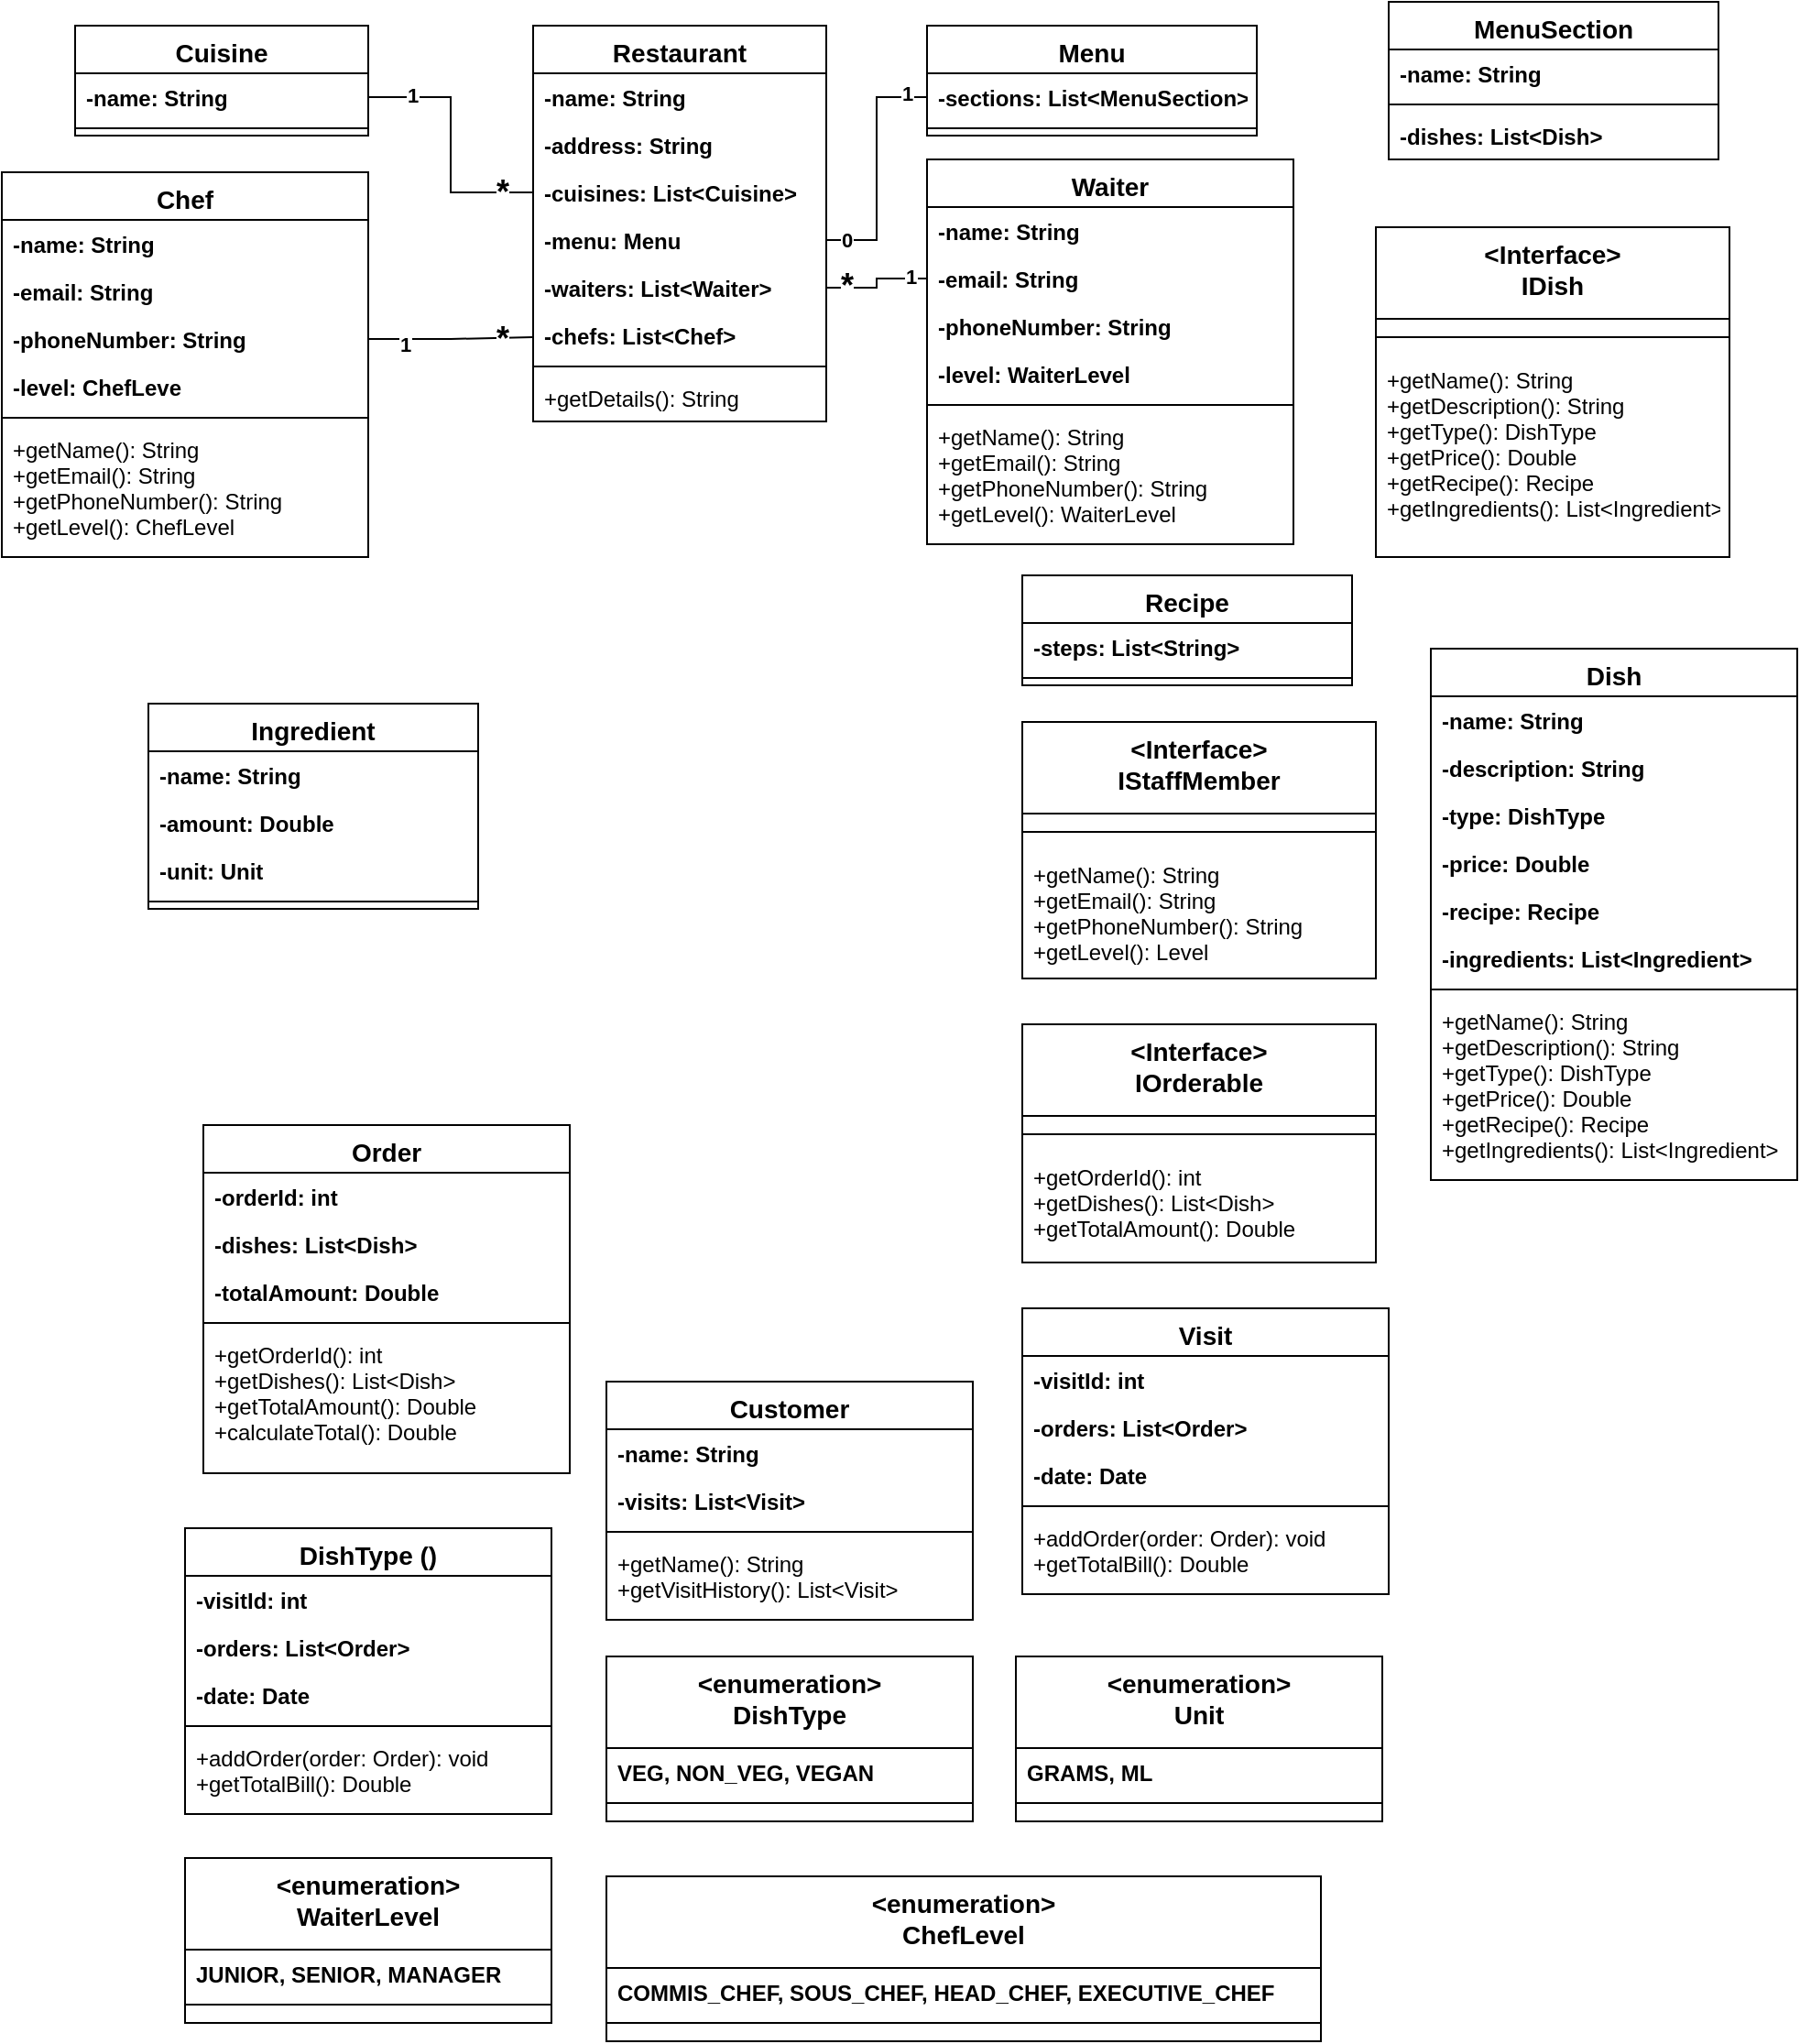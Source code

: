 <mxfile version="24.7.6">
  <diagram id="C5RBs43oDa-KdzZeNtuy" name="Page-1">
    <mxGraphModel dx="1877" dy="557" grid="1" gridSize="10" guides="1" tooltips="1" connect="1" arrows="1" fold="1" page="1" pageScale="1" pageWidth="827" pageHeight="1169" math="0" shadow="0">
      <root>
        <mxCell id="WIyWlLk6GJQsqaUBKTNV-0" />
        <mxCell id="WIyWlLk6GJQsqaUBKTNV-1" parent="WIyWlLk6GJQsqaUBKTNV-0" />
        <mxCell id="zkfFHV4jXpPFQw0GAbJ--0" value="Restaurant" style="swimlane;fontStyle=1;align=center;verticalAlign=top;childLayout=stackLayout;horizontal=1;startSize=26;horizontalStack=0;resizeParent=1;resizeLast=0;collapsible=1;marginBottom=0;rounded=0;shadow=0;strokeWidth=1;fontSize=14;" parent="WIyWlLk6GJQsqaUBKTNV-1" vertex="1">
          <mxGeometry x="240" y="40" width="160" height="216" as="geometry">
            <mxRectangle x="230" y="140" width="160" height="26" as="alternateBounds" />
          </mxGeometry>
        </mxCell>
        <mxCell id="zkfFHV4jXpPFQw0GAbJ--1" value="-name: String" style="text;align=left;verticalAlign=top;spacingLeft=4;spacingRight=4;overflow=hidden;rotatable=0;points=[[0,0.5],[1,0.5]];portConstraint=eastwest;fontStyle=1" parent="zkfFHV4jXpPFQw0GAbJ--0" vertex="1">
          <mxGeometry y="26" width="160" height="26" as="geometry" />
        </mxCell>
        <mxCell id="zkfFHV4jXpPFQw0GAbJ--2" value="-address: String " style="text;align=left;verticalAlign=top;spacingLeft=4;spacingRight=4;overflow=hidden;rotatable=0;points=[[0,0.5],[1,0.5]];portConstraint=eastwest;rounded=0;shadow=0;html=0;fontStyle=1" parent="zkfFHV4jXpPFQw0GAbJ--0" vertex="1">
          <mxGeometry y="52" width="160" height="26" as="geometry" />
        </mxCell>
        <mxCell id="zkfFHV4jXpPFQw0GAbJ--3" value="-cuisines: List&lt;Cuisine&gt;" style="text;align=left;verticalAlign=top;spacingLeft=4;spacingRight=4;overflow=hidden;rotatable=0;points=[[0,0.5],[1,0.5]];portConstraint=eastwest;rounded=0;shadow=0;html=0;fontStyle=1" parent="zkfFHV4jXpPFQw0GAbJ--0" vertex="1">
          <mxGeometry y="78" width="160" height="26" as="geometry" />
        </mxCell>
        <mxCell id="zkfFHV4jXpPFQw0GAbJ--5" value="-menu: Menu" style="text;align=left;verticalAlign=top;spacingLeft=4;spacingRight=4;overflow=hidden;rotatable=0;points=[[0,0.5],[1,0.5]];portConstraint=eastwest;fontStyle=1" parent="zkfFHV4jXpPFQw0GAbJ--0" vertex="1">
          <mxGeometry y="104" width="160" height="26" as="geometry" />
        </mxCell>
        <mxCell id="VaiTRZWKTCsyNy_biYh1-0" value="-waiters: List&lt;Waiter&gt; " style="text;align=left;verticalAlign=top;spacingLeft=4;spacingRight=4;overflow=hidden;rotatable=0;points=[[0,0.5],[1,0.5]];portConstraint=eastwest;rounded=0;shadow=0;html=0;fontStyle=1" vertex="1" parent="zkfFHV4jXpPFQw0GAbJ--0">
          <mxGeometry y="130" width="160" height="26" as="geometry" />
        </mxCell>
        <mxCell id="VaiTRZWKTCsyNy_biYh1-1" value="-chefs: List&lt;Chef&gt;" style="text;align=left;verticalAlign=top;spacingLeft=4;spacingRight=4;overflow=hidden;rotatable=0;points=[[0,0.5],[1,0.5]];portConstraint=eastwest;fontStyle=1" vertex="1" parent="zkfFHV4jXpPFQw0GAbJ--0">
          <mxGeometry y="156" width="160" height="26" as="geometry" />
        </mxCell>
        <mxCell id="zkfFHV4jXpPFQw0GAbJ--4" value="" style="line;html=1;strokeWidth=1;align=left;verticalAlign=middle;spacingTop=-1;spacingLeft=3;spacingRight=3;rotatable=0;labelPosition=right;points=[];portConstraint=eastwest;" parent="zkfFHV4jXpPFQw0GAbJ--0" vertex="1">
          <mxGeometry y="182" width="160" height="8" as="geometry" />
        </mxCell>
        <mxCell id="VaiTRZWKTCsyNy_biYh1-2" value="+getDetails(): String" style="text;align=left;verticalAlign=top;spacingLeft=4;spacingRight=4;overflow=hidden;rotatable=0;points=[[0,0.5],[1,0.5]];portConstraint=eastwest;rounded=0;shadow=0;html=0;" vertex="1" parent="zkfFHV4jXpPFQw0GAbJ--0">
          <mxGeometry y="190" width="160" height="26" as="geometry" />
        </mxCell>
        <mxCell id="VaiTRZWKTCsyNy_biYh1-3" value="Cuisine" style="swimlane;fontStyle=1;align=center;verticalAlign=top;childLayout=stackLayout;horizontal=1;startSize=26;horizontalStack=0;resizeParent=1;resizeLast=0;collapsible=1;marginBottom=0;rounded=0;shadow=0;strokeWidth=1;fontSize=14;" vertex="1" parent="WIyWlLk6GJQsqaUBKTNV-1">
          <mxGeometry x="-10" y="40" width="160" height="60" as="geometry">
            <mxRectangle x="230" y="140" width="160" height="26" as="alternateBounds" />
          </mxGeometry>
        </mxCell>
        <mxCell id="VaiTRZWKTCsyNy_biYh1-4" value="-name: String" style="text;align=left;verticalAlign=top;spacingLeft=4;spacingRight=4;overflow=hidden;rotatable=0;points=[[0,0.5],[1,0.5]];portConstraint=eastwest;fontStyle=1" vertex="1" parent="VaiTRZWKTCsyNy_biYh1-3">
          <mxGeometry y="26" width="160" height="26" as="geometry" />
        </mxCell>
        <mxCell id="VaiTRZWKTCsyNy_biYh1-10" value="" style="line;html=1;strokeWidth=1;align=left;verticalAlign=middle;spacingTop=-1;spacingLeft=3;spacingRight=3;rotatable=0;labelPosition=right;points=[];portConstraint=eastwest;" vertex="1" parent="VaiTRZWKTCsyNy_biYh1-3">
          <mxGeometry y="52" width="160" height="8" as="geometry" />
        </mxCell>
        <mxCell id="VaiTRZWKTCsyNy_biYh1-12" value="Menu" style="swimlane;fontStyle=1;align=center;verticalAlign=top;childLayout=stackLayout;horizontal=1;startSize=26;horizontalStack=0;resizeParent=1;resizeLast=0;collapsible=1;marginBottom=0;rounded=0;shadow=0;strokeWidth=1;fontSize=14;" vertex="1" parent="WIyWlLk6GJQsqaUBKTNV-1">
          <mxGeometry x="455" y="40" width="180" height="60" as="geometry">
            <mxRectangle x="230" y="140" width="160" height="26" as="alternateBounds" />
          </mxGeometry>
        </mxCell>
        <mxCell id="VaiTRZWKTCsyNy_biYh1-13" value="-sections: List&lt;MenuSection&gt;" style="text;align=left;verticalAlign=top;spacingLeft=4;spacingRight=4;overflow=hidden;rotatable=0;points=[[0,0.5],[1,0.5]];portConstraint=eastwest;fontStyle=1" vertex="1" parent="VaiTRZWKTCsyNy_biYh1-12">
          <mxGeometry y="26" width="180" height="26" as="geometry" />
        </mxCell>
        <mxCell id="VaiTRZWKTCsyNy_biYh1-14" value="" style="line;html=1;strokeWidth=1;align=left;verticalAlign=middle;spacingTop=-1;spacingLeft=3;spacingRight=3;rotatable=0;labelPosition=right;points=[];portConstraint=eastwest;" vertex="1" parent="VaiTRZWKTCsyNy_biYh1-12">
          <mxGeometry y="52" width="180" height="8" as="geometry" />
        </mxCell>
        <mxCell id="VaiTRZWKTCsyNy_biYh1-16" value="Ingredient" style="swimlane;fontStyle=1;align=center;verticalAlign=top;childLayout=stackLayout;horizontal=1;startSize=26;horizontalStack=0;resizeParent=1;resizeLast=0;collapsible=1;marginBottom=0;rounded=0;shadow=0;strokeWidth=1;fontSize=14;" vertex="1" parent="WIyWlLk6GJQsqaUBKTNV-1">
          <mxGeometry x="30" y="410" width="180" height="112" as="geometry">
            <mxRectangle x="230" y="140" width="160" height="26" as="alternateBounds" />
          </mxGeometry>
        </mxCell>
        <mxCell id="VaiTRZWKTCsyNy_biYh1-17" value="-name: String " style="text;align=left;verticalAlign=top;spacingLeft=4;spacingRight=4;overflow=hidden;rotatable=0;points=[[0,0.5],[1,0.5]];portConstraint=eastwest;fontStyle=1" vertex="1" parent="VaiTRZWKTCsyNy_biYh1-16">
          <mxGeometry y="26" width="180" height="26" as="geometry" />
        </mxCell>
        <mxCell id="VaiTRZWKTCsyNy_biYh1-38" value="-amount: Double " style="text;align=left;verticalAlign=top;spacingLeft=4;spacingRight=4;overflow=hidden;rotatable=0;points=[[0,0.5],[1,0.5]];portConstraint=eastwest;fontStyle=1" vertex="1" parent="VaiTRZWKTCsyNy_biYh1-16">
          <mxGeometry y="52" width="180" height="26" as="geometry" />
        </mxCell>
        <mxCell id="VaiTRZWKTCsyNy_biYh1-39" value="-unit: Unit" style="text;align=left;verticalAlign=top;spacingLeft=4;spacingRight=4;overflow=hidden;rotatable=0;points=[[0,0.5],[1,0.5]];portConstraint=eastwest;fontStyle=1" vertex="1" parent="VaiTRZWKTCsyNy_biYh1-16">
          <mxGeometry y="78" width="180" height="26" as="geometry" />
        </mxCell>
        <mxCell id="VaiTRZWKTCsyNy_biYh1-18" value="" style="line;html=1;strokeWidth=1;align=left;verticalAlign=middle;spacingTop=-1;spacingLeft=3;spacingRight=3;rotatable=0;labelPosition=right;points=[];portConstraint=eastwest;" vertex="1" parent="VaiTRZWKTCsyNy_biYh1-16">
          <mxGeometry y="104" width="180" height="8" as="geometry" />
        </mxCell>
        <mxCell id="VaiTRZWKTCsyNy_biYh1-21" value="&lt;Interface&gt;&#xa;IDish" style="swimlane;fontStyle=1;align=center;verticalAlign=top;childLayout=stackLayout;horizontal=1;startSize=50;horizontalStack=0;resizeParent=1;resizeLast=0;collapsible=1;marginBottom=0;rounded=0;shadow=0;strokeWidth=1;fontSize=14;" vertex="1" parent="WIyWlLk6GJQsqaUBKTNV-1">
          <mxGeometry x="700" y="150" width="193" height="180" as="geometry">
            <mxRectangle x="230" y="140" width="160" height="26" as="alternateBounds" />
          </mxGeometry>
        </mxCell>
        <mxCell id="VaiTRZWKTCsyNy_biYh1-23" value="" style="line;html=1;strokeWidth=1;align=left;verticalAlign=middle;spacingTop=-1;spacingLeft=3;spacingRight=3;rotatable=0;labelPosition=right;points=[];portConstraint=eastwest;" vertex="1" parent="VaiTRZWKTCsyNy_biYh1-21">
          <mxGeometry y="50" width="193" height="20" as="geometry" />
        </mxCell>
        <mxCell id="VaiTRZWKTCsyNy_biYh1-24" value="+getName(): String   &#xa;+getDescription(): String &#xa;+getType(): DishType &#xa;+getPrice(): Double  &#xa;+getRecipe(): Recipe &#xa;+getIngredients(): List&lt;Ingredient&gt;" style="text;align=left;verticalAlign=top;spacingLeft=4;spacingRight=4;overflow=hidden;rotatable=0;points=[[0,0.5],[1,0.5]];portConstraint=eastwest;fontStyle=0" vertex="1" parent="VaiTRZWKTCsyNy_biYh1-21">
          <mxGeometry y="70" width="193" height="100" as="geometry" />
        </mxCell>
        <mxCell id="VaiTRZWKTCsyNy_biYh1-25" value="Dish" style="swimlane;fontStyle=1;align=center;verticalAlign=top;childLayout=stackLayout;horizontal=1;startSize=26;horizontalStack=0;resizeParent=1;resizeLast=0;collapsible=1;marginBottom=0;rounded=0;shadow=0;strokeWidth=1;fontSize=14;" vertex="1" parent="WIyWlLk6GJQsqaUBKTNV-1">
          <mxGeometry x="730" y="380" width="200" height="290" as="geometry">
            <mxRectangle x="230" y="140" width="160" height="26" as="alternateBounds" />
          </mxGeometry>
        </mxCell>
        <mxCell id="VaiTRZWKTCsyNy_biYh1-26" value="-name: String" style="text;align=left;verticalAlign=top;spacingLeft=4;spacingRight=4;overflow=hidden;rotatable=0;points=[[0,0.5],[1,0.5]];portConstraint=eastwest;fontStyle=1" vertex="1" parent="VaiTRZWKTCsyNy_biYh1-25">
          <mxGeometry y="26" width="200" height="26" as="geometry" />
        </mxCell>
        <mxCell id="VaiTRZWKTCsyNy_biYh1-27" value="-description: String" style="text;align=left;verticalAlign=top;spacingLeft=4;spacingRight=4;overflow=hidden;rotatable=0;points=[[0,0.5],[1,0.5]];portConstraint=eastwest;rounded=0;shadow=0;html=0;fontStyle=1" vertex="1" parent="VaiTRZWKTCsyNy_biYh1-25">
          <mxGeometry y="52" width="200" height="26" as="geometry" />
        </mxCell>
        <mxCell id="VaiTRZWKTCsyNy_biYh1-28" value="-type: DishType " style="text;align=left;verticalAlign=top;spacingLeft=4;spacingRight=4;overflow=hidden;rotatable=0;points=[[0,0.5],[1,0.5]];portConstraint=eastwest;rounded=0;shadow=0;html=0;fontStyle=1" vertex="1" parent="VaiTRZWKTCsyNy_biYh1-25">
          <mxGeometry y="78" width="200" height="26" as="geometry" />
        </mxCell>
        <mxCell id="VaiTRZWKTCsyNy_biYh1-29" value="-price: Double " style="text;align=left;verticalAlign=top;spacingLeft=4;spacingRight=4;overflow=hidden;rotatable=0;points=[[0,0.5],[1,0.5]];portConstraint=eastwest;fontStyle=1" vertex="1" parent="VaiTRZWKTCsyNy_biYh1-25">
          <mxGeometry y="104" width="200" height="26" as="geometry" />
        </mxCell>
        <mxCell id="VaiTRZWKTCsyNy_biYh1-30" value="-recipe: Recipe " style="text;align=left;verticalAlign=top;spacingLeft=4;spacingRight=4;overflow=hidden;rotatable=0;points=[[0,0.5],[1,0.5]];portConstraint=eastwest;rounded=0;shadow=0;html=0;fontStyle=1" vertex="1" parent="VaiTRZWKTCsyNy_biYh1-25">
          <mxGeometry y="130" width="200" height="26" as="geometry" />
        </mxCell>
        <mxCell id="VaiTRZWKTCsyNy_biYh1-31" value="-ingredients: List&lt;Ingredient&gt;" style="text;align=left;verticalAlign=top;spacingLeft=4;spacingRight=4;overflow=hidden;rotatable=0;points=[[0,0.5],[1,0.5]];portConstraint=eastwest;fontStyle=1" vertex="1" parent="VaiTRZWKTCsyNy_biYh1-25">
          <mxGeometry y="156" width="200" height="26" as="geometry" />
        </mxCell>
        <mxCell id="VaiTRZWKTCsyNy_biYh1-32" value="" style="line;html=1;strokeWidth=1;align=left;verticalAlign=middle;spacingTop=-1;spacingLeft=3;spacingRight=3;rotatable=0;labelPosition=right;points=[];portConstraint=eastwest;" vertex="1" parent="VaiTRZWKTCsyNy_biYh1-25">
          <mxGeometry y="182" width="200" height="8" as="geometry" />
        </mxCell>
        <mxCell id="VaiTRZWKTCsyNy_biYh1-33" value="+getName(): String   &#xa;+getDescription(): String &#xa;+getType(): DishType &#xa;+getPrice(): Double  &#xa;+getRecipe(): Recipe &#xa;+getIngredients(): List&lt;Ingredient&gt;" style="text;align=left;verticalAlign=top;spacingLeft=4;spacingRight=4;overflow=hidden;rotatable=0;points=[[0,0.5],[1,0.5]];portConstraint=eastwest;rounded=0;shadow=0;html=0;" vertex="1" parent="VaiTRZWKTCsyNy_biYh1-25">
          <mxGeometry y="190" width="200" height="100" as="geometry" />
        </mxCell>
        <mxCell id="VaiTRZWKTCsyNy_biYh1-34" value="MenuSection" style="swimlane;fontStyle=1;align=center;verticalAlign=top;childLayout=stackLayout;horizontal=1;startSize=26;horizontalStack=0;resizeParent=1;resizeLast=0;collapsible=1;marginBottom=0;rounded=0;shadow=0;strokeWidth=1;fontSize=14;" vertex="1" parent="WIyWlLk6GJQsqaUBKTNV-1">
          <mxGeometry x="707" y="27" width="180" height="86" as="geometry">
            <mxRectangle x="230" y="140" width="160" height="26" as="alternateBounds" />
          </mxGeometry>
        </mxCell>
        <mxCell id="VaiTRZWKTCsyNy_biYh1-35" value="-name: String " style="text;align=left;verticalAlign=top;spacingLeft=4;spacingRight=4;overflow=hidden;rotatable=0;points=[[0,0.5],[1,0.5]];portConstraint=eastwest;fontStyle=1" vertex="1" parent="VaiTRZWKTCsyNy_biYh1-34">
          <mxGeometry y="26" width="180" height="26" as="geometry" />
        </mxCell>
        <mxCell id="VaiTRZWKTCsyNy_biYh1-36" value="" style="line;html=1;strokeWidth=1;align=left;verticalAlign=middle;spacingTop=-1;spacingLeft=3;spacingRight=3;rotatable=0;labelPosition=right;points=[];portConstraint=eastwest;" vertex="1" parent="VaiTRZWKTCsyNy_biYh1-34">
          <mxGeometry y="52" width="180" height="8" as="geometry" />
        </mxCell>
        <mxCell id="VaiTRZWKTCsyNy_biYh1-37" value="-dishes: List&lt;Dish&gt;" style="text;align=left;verticalAlign=top;spacingLeft=4;spacingRight=4;overflow=hidden;rotatable=0;points=[[0,0.5],[1,0.5]];portConstraint=eastwest;fontStyle=1" vertex="1" parent="VaiTRZWKTCsyNy_biYh1-34">
          <mxGeometry y="60" width="180" height="26" as="geometry" />
        </mxCell>
        <mxCell id="VaiTRZWKTCsyNy_biYh1-40" value="Recipe" style="swimlane;fontStyle=1;align=center;verticalAlign=top;childLayout=stackLayout;horizontal=1;startSize=26;horizontalStack=0;resizeParent=1;resizeLast=0;collapsible=1;marginBottom=0;rounded=0;shadow=0;strokeWidth=1;fontSize=14;" vertex="1" parent="WIyWlLk6GJQsqaUBKTNV-1">
          <mxGeometry x="507" y="340" width="180" height="60" as="geometry">
            <mxRectangle x="230" y="140" width="160" height="26" as="alternateBounds" />
          </mxGeometry>
        </mxCell>
        <mxCell id="VaiTRZWKTCsyNy_biYh1-41" value="-steps: List&lt;String&gt;" style="text;align=left;verticalAlign=top;spacingLeft=4;spacingRight=4;overflow=hidden;rotatable=0;points=[[0,0.5],[1,0.5]];portConstraint=eastwest;fontStyle=1" vertex="1" parent="VaiTRZWKTCsyNy_biYh1-40">
          <mxGeometry y="26" width="180" height="26" as="geometry" />
        </mxCell>
        <mxCell id="VaiTRZWKTCsyNy_biYh1-42" value="" style="line;html=1;strokeWidth=1;align=left;verticalAlign=middle;spacingTop=-1;spacingLeft=3;spacingRight=3;rotatable=0;labelPosition=right;points=[];portConstraint=eastwest;" vertex="1" parent="VaiTRZWKTCsyNy_biYh1-40">
          <mxGeometry y="52" width="180" height="8" as="geometry" />
        </mxCell>
        <mxCell id="VaiTRZWKTCsyNy_biYh1-43" value="&lt;Interface&gt;&#xa;IStaffMember" style="swimlane;fontStyle=1;align=center;verticalAlign=top;childLayout=stackLayout;horizontal=1;startSize=50;horizontalStack=0;resizeParent=1;resizeLast=0;collapsible=1;marginBottom=0;rounded=0;shadow=0;strokeWidth=1;fontSize=14;" vertex="1" parent="WIyWlLk6GJQsqaUBKTNV-1">
          <mxGeometry x="507" y="420" width="193" height="140" as="geometry">
            <mxRectangle x="230" y="140" width="160" height="26" as="alternateBounds" />
          </mxGeometry>
        </mxCell>
        <mxCell id="VaiTRZWKTCsyNy_biYh1-44" value="" style="line;html=1;strokeWidth=1;align=left;verticalAlign=middle;spacingTop=-1;spacingLeft=3;spacingRight=3;rotatable=0;labelPosition=right;points=[];portConstraint=eastwest;" vertex="1" parent="VaiTRZWKTCsyNy_biYh1-43">
          <mxGeometry y="50" width="193" height="20" as="geometry" />
        </mxCell>
        <mxCell id="VaiTRZWKTCsyNy_biYh1-45" value="+getName(): String   &#xa;+getEmail(): String  &#xa;+getPhoneNumber(): String &#xa;+getLevel(): Level" style="text;align=left;verticalAlign=top;spacingLeft=4;spacingRight=4;overflow=hidden;rotatable=0;points=[[0,0.5],[1,0.5]];portConstraint=eastwest;fontStyle=0" vertex="1" parent="VaiTRZWKTCsyNy_biYh1-43">
          <mxGeometry y="70" width="193" height="70" as="geometry" />
        </mxCell>
        <mxCell id="VaiTRZWKTCsyNy_biYh1-46" value="Waiter" style="swimlane;fontStyle=1;align=center;verticalAlign=top;childLayout=stackLayout;horizontal=1;startSize=26;horizontalStack=0;resizeParent=1;resizeLast=0;collapsible=1;marginBottom=0;rounded=0;shadow=0;strokeWidth=1;fontSize=14;" vertex="1" parent="WIyWlLk6GJQsqaUBKTNV-1">
          <mxGeometry x="455" y="113" width="200" height="210" as="geometry">
            <mxRectangle x="230" y="140" width="160" height="26" as="alternateBounds" />
          </mxGeometry>
        </mxCell>
        <mxCell id="VaiTRZWKTCsyNy_biYh1-47" value="-name: String " style="text;align=left;verticalAlign=top;spacingLeft=4;spacingRight=4;overflow=hidden;rotatable=0;points=[[0,0.5],[1,0.5]];portConstraint=eastwest;fontStyle=1" vertex="1" parent="VaiTRZWKTCsyNy_biYh1-46">
          <mxGeometry y="26" width="200" height="26" as="geometry" />
        </mxCell>
        <mxCell id="VaiTRZWKTCsyNy_biYh1-48" value="-email: String " style="text;align=left;verticalAlign=top;spacingLeft=4;spacingRight=4;overflow=hidden;rotatable=0;points=[[0,0.5],[1,0.5]];portConstraint=eastwest;rounded=0;shadow=0;html=0;fontStyle=1" vertex="1" parent="VaiTRZWKTCsyNy_biYh1-46">
          <mxGeometry y="52" width="200" height="26" as="geometry" />
        </mxCell>
        <mxCell id="VaiTRZWKTCsyNy_biYh1-49" value="-phoneNumber: String " style="text;align=left;verticalAlign=top;spacingLeft=4;spacingRight=4;overflow=hidden;rotatable=0;points=[[0,0.5],[1,0.5]];portConstraint=eastwest;rounded=0;shadow=0;html=0;fontStyle=1" vertex="1" parent="VaiTRZWKTCsyNy_biYh1-46">
          <mxGeometry y="78" width="200" height="26" as="geometry" />
        </mxCell>
        <mxCell id="VaiTRZWKTCsyNy_biYh1-50" value="-level: WaiterLevel" style="text;align=left;verticalAlign=top;spacingLeft=4;spacingRight=4;overflow=hidden;rotatable=0;points=[[0,0.5],[1,0.5]];portConstraint=eastwest;fontStyle=1" vertex="1" parent="VaiTRZWKTCsyNy_biYh1-46">
          <mxGeometry y="104" width="200" height="26" as="geometry" />
        </mxCell>
        <mxCell id="VaiTRZWKTCsyNy_biYh1-53" value="" style="line;html=1;strokeWidth=1;align=left;verticalAlign=middle;spacingTop=-1;spacingLeft=3;spacingRight=3;rotatable=0;labelPosition=right;points=[];portConstraint=eastwest;" vertex="1" parent="VaiTRZWKTCsyNy_biYh1-46">
          <mxGeometry y="130" width="200" height="8" as="geometry" />
        </mxCell>
        <mxCell id="VaiTRZWKTCsyNy_biYh1-54" value="+getName(): String   &#xa;+getEmail(): String  &#xa;+getPhoneNumber(): String &#xa;+getLevel(): WaiterLevel" style="text;align=left;verticalAlign=top;spacingLeft=4;spacingRight=4;overflow=hidden;rotatable=0;points=[[0,0.5],[1,0.5]];portConstraint=eastwest;rounded=0;shadow=0;html=0;" vertex="1" parent="VaiTRZWKTCsyNy_biYh1-46">
          <mxGeometry y="138" width="200" height="72" as="geometry" />
        </mxCell>
        <mxCell id="VaiTRZWKTCsyNy_biYh1-55" value="Chef" style="swimlane;fontStyle=1;align=center;verticalAlign=top;childLayout=stackLayout;horizontal=1;startSize=26;horizontalStack=0;resizeParent=1;resizeLast=0;collapsible=1;marginBottom=0;rounded=0;shadow=0;strokeWidth=1;fontSize=14;" vertex="1" parent="WIyWlLk6GJQsqaUBKTNV-1">
          <mxGeometry x="-50" y="120" width="200" height="210" as="geometry">
            <mxRectangle x="230" y="140" width="160" height="26" as="alternateBounds" />
          </mxGeometry>
        </mxCell>
        <mxCell id="VaiTRZWKTCsyNy_biYh1-56" value="-name: String " style="text;align=left;verticalAlign=top;spacingLeft=4;spacingRight=4;overflow=hidden;rotatable=0;points=[[0,0.5],[1,0.5]];portConstraint=eastwest;fontStyle=1" vertex="1" parent="VaiTRZWKTCsyNy_biYh1-55">
          <mxGeometry y="26" width="200" height="26" as="geometry" />
        </mxCell>
        <mxCell id="VaiTRZWKTCsyNy_biYh1-57" value="-email: String " style="text;align=left;verticalAlign=top;spacingLeft=4;spacingRight=4;overflow=hidden;rotatable=0;points=[[0,0.5],[1,0.5]];portConstraint=eastwest;rounded=0;shadow=0;html=0;fontStyle=1" vertex="1" parent="VaiTRZWKTCsyNy_biYh1-55">
          <mxGeometry y="52" width="200" height="26" as="geometry" />
        </mxCell>
        <mxCell id="VaiTRZWKTCsyNy_biYh1-58" value="-phoneNumber: String " style="text;align=left;verticalAlign=top;spacingLeft=4;spacingRight=4;overflow=hidden;rotatable=0;points=[[0,0.5],[1,0.5]];portConstraint=eastwest;rounded=0;shadow=0;html=0;fontStyle=1" vertex="1" parent="VaiTRZWKTCsyNy_biYh1-55">
          <mxGeometry y="78" width="200" height="26" as="geometry" />
        </mxCell>
        <mxCell id="VaiTRZWKTCsyNy_biYh1-59" value="-level: ChefLeve" style="text;align=left;verticalAlign=top;spacingLeft=4;spacingRight=4;overflow=hidden;rotatable=0;points=[[0,0.5],[1,0.5]];portConstraint=eastwest;fontStyle=1" vertex="1" parent="VaiTRZWKTCsyNy_biYh1-55">
          <mxGeometry y="104" width="200" height="26" as="geometry" />
        </mxCell>
        <mxCell id="VaiTRZWKTCsyNy_biYh1-60" value="" style="line;html=1;strokeWidth=1;align=left;verticalAlign=middle;spacingTop=-1;spacingLeft=3;spacingRight=3;rotatable=0;labelPosition=right;points=[];portConstraint=eastwest;" vertex="1" parent="VaiTRZWKTCsyNy_biYh1-55">
          <mxGeometry y="130" width="200" height="8" as="geometry" />
        </mxCell>
        <mxCell id="VaiTRZWKTCsyNy_biYh1-61" value="+getName(): String   &#xa;+getEmail(): String  &#xa;+getPhoneNumber(): String &#xa;+getLevel(): ChefLevel&#xa;" style="text;align=left;verticalAlign=top;spacingLeft=4;spacingRight=4;overflow=hidden;rotatable=0;points=[[0,0.5],[1,0.5]];portConstraint=eastwest;rounded=0;shadow=0;html=0;" vertex="1" parent="VaiTRZWKTCsyNy_biYh1-55">
          <mxGeometry y="138" width="200" height="72" as="geometry" />
        </mxCell>
        <mxCell id="VaiTRZWKTCsyNy_biYh1-62" value="&lt;Interface&gt;&#xa;IOrderable" style="swimlane;fontStyle=1;align=center;verticalAlign=top;childLayout=stackLayout;horizontal=1;startSize=50;horizontalStack=0;resizeParent=1;resizeLast=0;collapsible=1;marginBottom=0;rounded=0;shadow=0;strokeWidth=1;fontSize=14;" vertex="1" parent="WIyWlLk6GJQsqaUBKTNV-1">
          <mxGeometry x="507" y="585" width="193" height="130" as="geometry">
            <mxRectangle x="230" y="140" width="160" height="26" as="alternateBounds" />
          </mxGeometry>
        </mxCell>
        <mxCell id="VaiTRZWKTCsyNy_biYh1-63" value="" style="line;html=1;strokeWidth=1;align=left;verticalAlign=middle;spacingTop=-1;spacingLeft=3;spacingRight=3;rotatable=0;labelPosition=right;points=[];portConstraint=eastwest;" vertex="1" parent="VaiTRZWKTCsyNy_biYh1-62">
          <mxGeometry y="50" width="193" height="20" as="geometry" />
        </mxCell>
        <mxCell id="VaiTRZWKTCsyNy_biYh1-64" value="+getOrderId(): int   &#xa;+getDishes(): List&lt;Dish&gt; &#xa;+getTotalAmount(): Double" style="text;align=left;verticalAlign=top;spacingLeft=4;spacingRight=4;overflow=hidden;rotatable=0;points=[[0,0.5],[1,0.5]];portConstraint=eastwest;fontStyle=0" vertex="1" parent="VaiTRZWKTCsyNy_biYh1-62">
          <mxGeometry y="70" width="193" height="60" as="geometry" />
        </mxCell>
        <mxCell id="VaiTRZWKTCsyNy_biYh1-65" value="Order" style="swimlane;fontStyle=1;align=center;verticalAlign=top;childLayout=stackLayout;horizontal=1;startSize=26;horizontalStack=0;resizeParent=1;resizeLast=0;collapsible=1;marginBottom=0;rounded=0;shadow=0;strokeWidth=1;fontSize=14;" vertex="1" parent="WIyWlLk6GJQsqaUBKTNV-1">
          <mxGeometry x="60" y="640" width="200" height="190" as="geometry">
            <mxRectangle x="230" y="140" width="160" height="26" as="alternateBounds" />
          </mxGeometry>
        </mxCell>
        <mxCell id="VaiTRZWKTCsyNy_biYh1-66" value="-orderId: int        &#xa;" style="text;align=left;verticalAlign=top;spacingLeft=4;spacingRight=4;overflow=hidden;rotatable=0;points=[[0,0.5],[1,0.5]];portConstraint=eastwest;fontStyle=1" vertex="1" parent="VaiTRZWKTCsyNy_biYh1-65">
          <mxGeometry y="26" width="200" height="26" as="geometry" />
        </mxCell>
        <mxCell id="VaiTRZWKTCsyNy_biYh1-67" value="-dishes: List&lt;Dish&gt;" style="text;align=left;verticalAlign=top;spacingLeft=4;spacingRight=4;overflow=hidden;rotatable=0;points=[[0,0.5],[1,0.5]];portConstraint=eastwest;rounded=0;shadow=0;html=0;fontStyle=1" vertex="1" parent="VaiTRZWKTCsyNy_biYh1-65">
          <mxGeometry y="52" width="200" height="26" as="geometry" />
        </mxCell>
        <mxCell id="VaiTRZWKTCsyNy_biYh1-68" value="-totalAmount: Double " style="text;align=left;verticalAlign=top;spacingLeft=4;spacingRight=4;overflow=hidden;rotatable=0;points=[[0,0.5],[1,0.5]];portConstraint=eastwest;rounded=0;shadow=0;html=0;fontStyle=1" vertex="1" parent="VaiTRZWKTCsyNy_biYh1-65">
          <mxGeometry y="78" width="200" height="26" as="geometry" />
        </mxCell>
        <mxCell id="VaiTRZWKTCsyNy_biYh1-70" value="" style="line;html=1;strokeWidth=1;align=left;verticalAlign=middle;spacingTop=-1;spacingLeft=3;spacingRight=3;rotatable=0;labelPosition=right;points=[];portConstraint=eastwest;" vertex="1" parent="VaiTRZWKTCsyNy_biYh1-65">
          <mxGeometry y="104" width="200" height="8" as="geometry" />
        </mxCell>
        <mxCell id="VaiTRZWKTCsyNy_biYh1-71" value="+getOrderId(): int   &#xa;+getDishes(): List&lt;Dish&gt; &#xa;+getTotalAmount(): Double&#xa;+calculateTotal(): Double" style="text;align=left;verticalAlign=top;spacingLeft=4;spacingRight=4;overflow=hidden;rotatable=0;points=[[0,0.5],[1,0.5]];portConstraint=eastwest;rounded=0;shadow=0;html=0;" vertex="1" parent="VaiTRZWKTCsyNy_biYh1-65">
          <mxGeometry y="112" width="200" height="72" as="geometry" />
        </mxCell>
        <mxCell id="VaiTRZWKTCsyNy_biYh1-72" value="Customer" style="swimlane;fontStyle=1;align=center;verticalAlign=top;childLayout=stackLayout;horizontal=1;startSize=26;horizontalStack=0;resizeParent=1;resizeLast=0;collapsible=1;marginBottom=0;rounded=0;shadow=0;strokeWidth=1;fontSize=14;" vertex="1" parent="WIyWlLk6GJQsqaUBKTNV-1">
          <mxGeometry x="280" y="780" width="200" height="130" as="geometry">
            <mxRectangle x="230" y="140" width="160" height="26" as="alternateBounds" />
          </mxGeometry>
        </mxCell>
        <mxCell id="VaiTRZWKTCsyNy_biYh1-73" value="-name: String&#xa;" style="text;align=left;verticalAlign=top;spacingLeft=4;spacingRight=4;overflow=hidden;rotatable=0;points=[[0,0.5],[1,0.5]];portConstraint=eastwest;fontStyle=1" vertex="1" parent="VaiTRZWKTCsyNy_biYh1-72">
          <mxGeometry y="26" width="200" height="26" as="geometry" />
        </mxCell>
        <mxCell id="VaiTRZWKTCsyNy_biYh1-74" value="-visits: List&lt;Visit&gt;" style="text;align=left;verticalAlign=top;spacingLeft=4;spacingRight=4;overflow=hidden;rotatable=0;points=[[0,0.5],[1,0.5]];portConstraint=eastwest;rounded=0;shadow=0;html=0;fontStyle=1" vertex="1" parent="VaiTRZWKTCsyNy_biYh1-72">
          <mxGeometry y="52" width="200" height="26" as="geometry" />
        </mxCell>
        <mxCell id="VaiTRZWKTCsyNy_biYh1-76" value="" style="line;html=1;strokeWidth=1;align=left;verticalAlign=middle;spacingTop=-1;spacingLeft=3;spacingRight=3;rotatable=0;labelPosition=right;points=[];portConstraint=eastwest;" vertex="1" parent="VaiTRZWKTCsyNy_biYh1-72">
          <mxGeometry y="78" width="200" height="8" as="geometry" />
        </mxCell>
        <mxCell id="VaiTRZWKTCsyNy_biYh1-77" value="+getName(): String&#xa;+getVisitHistory(): List&lt;Visit&gt;" style="text;align=left;verticalAlign=top;spacingLeft=4;spacingRight=4;overflow=hidden;rotatable=0;points=[[0,0.5],[1,0.5]];portConstraint=eastwest;rounded=0;shadow=0;html=0;" vertex="1" parent="VaiTRZWKTCsyNy_biYh1-72">
          <mxGeometry y="86" width="200" height="44" as="geometry" />
        </mxCell>
        <mxCell id="VaiTRZWKTCsyNy_biYh1-78" value="Visit" style="swimlane;fontStyle=1;align=center;verticalAlign=top;childLayout=stackLayout;horizontal=1;startSize=26;horizontalStack=0;resizeParent=1;resizeLast=0;collapsible=1;marginBottom=0;rounded=0;shadow=0;strokeWidth=1;fontSize=14;" vertex="1" parent="WIyWlLk6GJQsqaUBKTNV-1">
          <mxGeometry x="507" y="740" width="200" height="156" as="geometry">
            <mxRectangle x="230" y="140" width="160" height="26" as="alternateBounds" />
          </mxGeometry>
        </mxCell>
        <mxCell id="VaiTRZWKTCsyNy_biYh1-79" value="-visitId: int&#xa;" style="text;align=left;verticalAlign=top;spacingLeft=4;spacingRight=4;overflow=hidden;rotatable=0;points=[[0,0.5],[1,0.5]];portConstraint=eastwest;fontStyle=1" vertex="1" parent="VaiTRZWKTCsyNy_biYh1-78">
          <mxGeometry y="26" width="200" height="26" as="geometry" />
        </mxCell>
        <mxCell id="VaiTRZWKTCsyNy_biYh1-80" value="-orders: List&lt;Order&gt;" style="text;align=left;verticalAlign=top;spacingLeft=4;spacingRight=4;overflow=hidden;rotatable=0;points=[[0,0.5],[1,0.5]];portConstraint=eastwest;rounded=0;shadow=0;html=0;fontStyle=1" vertex="1" parent="VaiTRZWKTCsyNy_biYh1-78">
          <mxGeometry y="52" width="200" height="26" as="geometry" />
        </mxCell>
        <mxCell id="VaiTRZWKTCsyNy_biYh1-83" value="-date: Date" style="text;align=left;verticalAlign=top;spacingLeft=4;spacingRight=4;overflow=hidden;rotatable=0;points=[[0,0.5],[1,0.5]];portConstraint=eastwest;rounded=0;shadow=0;html=0;fontStyle=1" vertex="1" parent="VaiTRZWKTCsyNy_biYh1-78">
          <mxGeometry y="78" width="200" height="26" as="geometry" />
        </mxCell>
        <mxCell id="VaiTRZWKTCsyNy_biYh1-81" value="" style="line;html=1;strokeWidth=1;align=left;verticalAlign=middle;spacingTop=-1;spacingLeft=3;spacingRight=3;rotatable=0;labelPosition=right;points=[];portConstraint=eastwest;" vertex="1" parent="VaiTRZWKTCsyNy_biYh1-78">
          <mxGeometry y="104" width="200" height="8" as="geometry" />
        </mxCell>
        <mxCell id="VaiTRZWKTCsyNy_biYh1-82" value="+addOrder(order: Order): void &#xa;+getTotalBill(): Double" style="text;align=left;verticalAlign=top;spacingLeft=4;spacingRight=4;overflow=hidden;rotatable=0;points=[[0,0.5],[1,0.5]];portConstraint=eastwest;rounded=0;shadow=0;html=0;" vertex="1" parent="VaiTRZWKTCsyNy_biYh1-78">
          <mxGeometry y="112" width="200" height="44" as="geometry" />
        </mxCell>
        <mxCell id="VaiTRZWKTCsyNy_biYh1-84" value="DishType ()" style="swimlane;fontStyle=1;align=center;verticalAlign=top;childLayout=stackLayout;horizontal=1;startSize=26;horizontalStack=0;resizeParent=1;resizeLast=0;collapsible=1;marginBottom=0;rounded=0;shadow=0;strokeWidth=1;fontSize=14;" vertex="1" parent="WIyWlLk6GJQsqaUBKTNV-1">
          <mxGeometry x="50" y="860" width="200" height="156" as="geometry">
            <mxRectangle x="230" y="140" width="160" height="26" as="alternateBounds" />
          </mxGeometry>
        </mxCell>
        <mxCell id="VaiTRZWKTCsyNy_biYh1-85" value="-visitId: int&#xa;" style="text;align=left;verticalAlign=top;spacingLeft=4;spacingRight=4;overflow=hidden;rotatable=0;points=[[0,0.5],[1,0.5]];portConstraint=eastwest;fontStyle=1" vertex="1" parent="VaiTRZWKTCsyNy_biYh1-84">
          <mxGeometry y="26" width="200" height="26" as="geometry" />
        </mxCell>
        <mxCell id="VaiTRZWKTCsyNy_biYh1-86" value="-orders: List&lt;Order&gt;" style="text;align=left;verticalAlign=top;spacingLeft=4;spacingRight=4;overflow=hidden;rotatable=0;points=[[0,0.5],[1,0.5]];portConstraint=eastwest;rounded=0;shadow=0;html=0;fontStyle=1" vertex="1" parent="VaiTRZWKTCsyNy_biYh1-84">
          <mxGeometry y="52" width="200" height="26" as="geometry" />
        </mxCell>
        <mxCell id="VaiTRZWKTCsyNy_biYh1-87" value="-date: Date" style="text;align=left;verticalAlign=top;spacingLeft=4;spacingRight=4;overflow=hidden;rotatable=0;points=[[0,0.5],[1,0.5]];portConstraint=eastwest;rounded=0;shadow=0;html=0;fontStyle=1" vertex="1" parent="VaiTRZWKTCsyNy_biYh1-84">
          <mxGeometry y="78" width="200" height="26" as="geometry" />
        </mxCell>
        <mxCell id="VaiTRZWKTCsyNy_biYh1-88" value="" style="line;html=1;strokeWidth=1;align=left;verticalAlign=middle;spacingTop=-1;spacingLeft=3;spacingRight=3;rotatable=0;labelPosition=right;points=[];portConstraint=eastwest;" vertex="1" parent="VaiTRZWKTCsyNy_biYh1-84">
          <mxGeometry y="104" width="200" height="8" as="geometry" />
        </mxCell>
        <mxCell id="VaiTRZWKTCsyNy_biYh1-89" value="+addOrder(order: Order): void &#xa;+getTotalBill(): Double" style="text;align=left;verticalAlign=top;spacingLeft=4;spacingRight=4;overflow=hidden;rotatable=0;points=[[0,0.5],[1,0.5]];portConstraint=eastwest;rounded=0;shadow=0;html=0;" vertex="1" parent="VaiTRZWKTCsyNy_biYh1-84">
          <mxGeometry y="112" width="200" height="44" as="geometry" />
        </mxCell>
        <mxCell id="VaiTRZWKTCsyNy_biYh1-93" value="&lt;enumeration&gt;&#xa;DishType" style="swimlane;fontStyle=1;align=center;verticalAlign=top;childLayout=stackLayout;horizontal=1;startSize=50;horizontalStack=0;resizeParent=1;resizeLast=0;collapsible=1;marginBottom=0;rounded=0;shadow=0;strokeWidth=1;fontSize=14;" vertex="1" parent="WIyWlLk6GJQsqaUBKTNV-1">
          <mxGeometry x="280" y="930" width="200" height="90" as="geometry">
            <mxRectangle x="230" y="140" width="160" height="26" as="alternateBounds" />
          </mxGeometry>
        </mxCell>
        <mxCell id="VaiTRZWKTCsyNy_biYh1-94" value="VEG, NON_VEG, VEGAN&#xa;" style="text;align=left;verticalAlign=top;spacingLeft=4;spacingRight=4;overflow=hidden;rotatable=0;points=[[0,0.5],[1,0.5]];portConstraint=eastwest;fontStyle=1" vertex="1" parent="VaiTRZWKTCsyNy_biYh1-93">
          <mxGeometry y="50" width="200" height="26" as="geometry" />
        </mxCell>
        <mxCell id="VaiTRZWKTCsyNy_biYh1-97" value="" style="line;html=1;strokeWidth=1;align=left;verticalAlign=middle;spacingTop=-1;spacingLeft=3;spacingRight=3;rotatable=0;labelPosition=right;points=[];portConstraint=eastwest;" vertex="1" parent="VaiTRZWKTCsyNy_biYh1-93">
          <mxGeometry y="76" width="200" height="8" as="geometry" />
        </mxCell>
        <mxCell id="VaiTRZWKTCsyNy_biYh1-99" value="&lt;enumeration&gt;&#xa;Unit" style="swimlane;fontStyle=1;align=center;verticalAlign=top;childLayout=stackLayout;horizontal=1;startSize=50;horizontalStack=0;resizeParent=1;resizeLast=0;collapsible=1;marginBottom=0;rounded=0;shadow=0;strokeWidth=1;fontSize=14;" vertex="1" parent="WIyWlLk6GJQsqaUBKTNV-1">
          <mxGeometry x="503.5" y="930" width="200" height="90" as="geometry">
            <mxRectangle x="230" y="140" width="160" height="26" as="alternateBounds" />
          </mxGeometry>
        </mxCell>
        <mxCell id="VaiTRZWKTCsyNy_biYh1-100" value="GRAMS, ML &#xa;" style="text;align=left;verticalAlign=top;spacingLeft=4;spacingRight=4;overflow=hidden;rotatable=0;points=[[0,0.5],[1,0.5]];portConstraint=eastwest;fontStyle=1" vertex="1" parent="VaiTRZWKTCsyNy_biYh1-99">
          <mxGeometry y="50" width="200" height="26" as="geometry" />
        </mxCell>
        <mxCell id="VaiTRZWKTCsyNy_biYh1-101" value="" style="line;html=1;strokeWidth=1;align=left;verticalAlign=middle;spacingTop=-1;spacingLeft=3;spacingRight=3;rotatable=0;labelPosition=right;points=[];portConstraint=eastwest;" vertex="1" parent="VaiTRZWKTCsyNy_biYh1-99">
          <mxGeometry y="76" width="200" height="8" as="geometry" />
        </mxCell>
        <mxCell id="VaiTRZWKTCsyNy_biYh1-102" value="&lt;enumeration&gt;&#xa;WaiterLevel" style="swimlane;fontStyle=1;align=center;verticalAlign=top;childLayout=stackLayout;horizontal=1;startSize=50;horizontalStack=0;resizeParent=1;resizeLast=0;collapsible=1;marginBottom=0;rounded=0;shadow=0;strokeWidth=1;fontSize=14;" vertex="1" parent="WIyWlLk6GJQsqaUBKTNV-1">
          <mxGeometry x="50" y="1040" width="200" height="90" as="geometry">
            <mxRectangle x="230" y="140" width="160" height="26" as="alternateBounds" />
          </mxGeometry>
        </mxCell>
        <mxCell id="VaiTRZWKTCsyNy_biYh1-103" value="JUNIOR, SENIOR, MANAGER&#xa;" style="text;align=left;verticalAlign=top;spacingLeft=4;spacingRight=4;overflow=hidden;rotatable=0;points=[[0,0.5],[1,0.5]];portConstraint=eastwest;fontStyle=1" vertex="1" parent="VaiTRZWKTCsyNy_biYh1-102">
          <mxGeometry y="50" width="200" height="26" as="geometry" />
        </mxCell>
        <mxCell id="VaiTRZWKTCsyNy_biYh1-104" value="" style="line;html=1;strokeWidth=1;align=left;verticalAlign=middle;spacingTop=-1;spacingLeft=3;spacingRight=3;rotatable=0;labelPosition=right;points=[];portConstraint=eastwest;" vertex="1" parent="VaiTRZWKTCsyNy_biYh1-102">
          <mxGeometry y="76" width="200" height="8" as="geometry" />
        </mxCell>
        <mxCell id="VaiTRZWKTCsyNy_biYh1-105" value="&lt;enumeration&gt;&#xa;ChefLevel" style="swimlane;fontStyle=1;align=center;verticalAlign=top;childLayout=stackLayout;horizontal=1;startSize=50;horizontalStack=0;resizeParent=1;resizeLast=0;collapsible=1;marginBottom=0;rounded=0;shadow=0;strokeWidth=1;fontSize=14;" vertex="1" parent="WIyWlLk6GJQsqaUBKTNV-1">
          <mxGeometry x="280" y="1050" width="390" height="90" as="geometry">
            <mxRectangle x="230" y="140" width="160" height="26" as="alternateBounds" />
          </mxGeometry>
        </mxCell>
        <mxCell id="VaiTRZWKTCsyNy_biYh1-106" value="COMMIS_CHEF, SOUS_CHEF, HEAD_CHEF, EXECUTIVE_CHEF&#xa;" style="text;align=left;verticalAlign=top;spacingLeft=4;spacingRight=4;overflow=hidden;rotatable=0;points=[[0,0.5],[1,0.5]];portConstraint=eastwest;fontStyle=1" vertex="1" parent="VaiTRZWKTCsyNy_biYh1-105">
          <mxGeometry y="50" width="390" height="26" as="geometry" />
        </mxCell>
        <mxCell id="VaiTRZWKTCsyNy_biYh1-107" value="" style="line;html=1;strokeWidth=1;align=left;verticalAlign=middle;spacingTop=-1;spacingLeft=3;spacingRight=3;rotatable=0;labelPosition=right;points=[];portConstraint=eastwest;" vertex="1" parent="VaiTRZWKTCsyNy_biYh1-105">
          <mxGeometry y="76" width="390" height="8" as="geometry" />
        </mxCell>
        <mxCell id="VaiTRZWKTCsyNy_biYh1-108" style="edgeStyle=orthogonalEdgeStyle;rounded=0;orthogonalLoop=1;jettySize=auto;html=1;exitX=1;exitY=0.5;exitDx=0;exitDy=0;entryX=0;entryY=0.5;entryDx=0;entryDy=0;endArrow=none;endFill=0;" edge="1" parent="WIyWlLk6GJQsqaUBKTNV-1" source="VaiTRZWKTCsyNy_biYh1-4" target="zkfFHV4jXpPFQw0GAbJ--3">
          <mxGeometry relative="1" as="geometry" />
        </mxCell>
        <mxCell id="VaiTRZWKTCsyNy_biYh1-113" value="1" style="edgeLabel;html=1;align=center;verticalAlign=middle;resizable=0;points=[];fontSize=11;fontStyle=1" vertex="1" connectable="0" parent="VaiTRZWKTCsyNy_biYh1-108">
          <mxGeometry x="-0.659" y="1" relative="1" as="geometry">
            <mxPoint as="offset" />
          </mxGeometry>
        </mxCell>
        <mxCell id="VaiTRZWKTCsyNy_biYh1-114" value="&lt;b style=&quot;font-size: 18px;&quot;&gt;*&lt;/b&gt;" style="edgeLabel;html=1;align=center;verticalAlign=middle;resizable=0;points=[];fontSize=18;" vertex="1" connectable="0" parent="VaiTRZWKTCsyNy_biYh1-108">
          <mxGeometry x="0.777" relative="1" as="geometry">
            <mxPoint x="-1" as="offset" />
          </mxGeometry>
        </mxCell>
        <mxCell id="VaiTRZWKTCsyNy_biYh1-109" style="edgeStyle=orthogonalEdgeStyle;rounded=0;orthogonalLoop=1;jettySize=auto;html=1;exitX=0;exitY=0.5;exitDx=0;exitDy=0;entryX=1;entryY=0.5;entryDx=0;entryDy=0;endArrow=none;endFill=0;" edge="1" parent="WIyWlLk6GJQsqaUBKTNV-1" source="VaiTRZWKTCsyNy_biYh1-13" target="zkfFHV4jXpPFQw0GAbJ--5">
          <mxGeometry relative="1" as="geometry" />
        </mxCell>
        <mxCell id="VaiTRZWKTCsyNy_biYh1-120" value="1" style="edgeLabel;html=1;align=center;verticalAlign=middle;resizable=0;points=[];fontStyle=1" vertex="1" connectable="0" parent="VaiTRZWKTCsyNy_biYh1-109">
          <mxGeometry x="-0.838" y="-2" relative="1" as="geometry">
            <mxPoint as="offset" />
          </mxGeometry>
        </mxCell>
        <mxCell id="VaiTRZWKTCsyNy_biYh1-127" value="0" style="edgeLabel;html=1;align=center;verticalAlign=middle;resizable=0;points=[];fontStyle=1" vertex="1" connectable="0" parent="VaiTRZWKTCsyNy_biYh1-109">
          <mxGeometry x="0.832" relative="1" as="geometry">
            <mxPoint as="offset" />
          </mxGeometry>
        </mxCell>
        <mxCell id="VaiTRZWKTCsyNy_biYh1-111" style="edgeStyle=orthogonalEdgeStyle;rounded=0;orthogonalLoop=1;jettySize=auto;html=1;exitX=1;exitY=0.5;exitDx=0;exitDy=0;endArrow=none;endFill=0;" edge="1" parent="WIyWlLk6GJQsqaUBKTNV-1" source="VaiTRZWKTCsyNy_biYh1-58">
          <mxGeometry relative="1" as="geometry">
            <mxPoint x="240" y="210" as="targetPoint" />
          </mxGeometry>
        </mxCell>
        <mxCell id="VaiTRZWKTCsyNy_biYh1-115" value="&lt;span style=&quot;color: rgba(0, 0, 0, 0); font-family: monospace; font-size: 0px; text-align: start; background-color: rgb(251, 251, 251);&quot;&gt;%3CmxGraphModel%3E%3Croot%3E%3CmxCell%20id%3D%220%22%2F%3E%3CmxCell%20id%3D%221%22%20parent%3D%220%22%2F%3E%3CmxCell%20id%3D%222%22%20value%3D%221%22%20style%3D%22edgeLabel%3Bhtml%3D1%3Balign%3Dcenter%3BverticalAlign%3Dmiddle%3Bresizable%3D0%3Bpoints%3D%5B%5D%3BfontSize%3D14%3BfontStyle%3D1%22%20vertex%3D%221%22%20connectable%3D%220%22%20parent%3D%221%22%3E%3CmxGeometry%20x%3D%22174%22%20y%3D%2278%22%20as%3D%22geometry%22%2F%3E%3C%2FmxCell%3E%3C%2Froot%3E%3C%2FmxGraphModel%3E&lt;/span&gt;" style="edgeLabel;html=1;align=center;verticalAlign=middle;resizable=0;points=[];" vertex="1" connectable="0" parent="VaiTRZWKTCsyNy_biYh1-111">
          <mxGeometry x="-0.531" relative="1" as="geometry">
            <mxPoint as="offset" />
          </mxGeometry>
        </mxCell>
        <mxCell id="VaiTRZWKTCsyNy_biYh1-116" value="1" style="edgeLabel;html=1;align=center;verticalAlign=middle;resizable=0;points=[];fontSize=11;fontStyle=1" vertex="1" connectable="0" parent="VaiTRZWKTCsyNy_biYh1-111">
          <mxGeometry x="-0.569" y="-3" relative="1" as="geometry">
            <mxPoint as="offset" />
          </mxGeometry>
        </mxCell>
        <mxCell id="VaiTRZWKTCsyNy_biYh1-117" value="&lt;font style=&quot;font-size: 18px;&quot;&gt;&lt;b&gt;*&lt;/b&gt;&lt;/font&gt;" style="edgeLabel;html=1;align=center;verticalAlign=middle;resizable=0;points=[];" vertex="1" connectable="0" parent="VaiTRZWKTCsyNy_biYh1-111">
          <mxGeometry x="0.628" y="-1" relative="1" as="geometry">
            <mxPoint as="offset" />
          </mxGeometry>
        </mxCell>
        <mxCell id="VaiTRZWKTCsyNy_biYh1-112" style="edgeStyle=orthogonalEdgeStyle;rounded=0;orthogonalLoop=1;jettySize=auto;html=1;exitX=0;exitY=0.5;exitDx=0;exitDy=0;entryX=1;entryY=0.5;entryDx=0;entryDy=0;endArrow=none;endFill=0;" edge="1" parent="WIyWlLk6GJQsqaUBKTNV-1" source="VaiTRZWKTCsyNy_biYh1-48" target="VaiTRZWKTCsyNy_biYh1-0">
          <mxGeometry relative="1" as="geometry" />
        </mxCell>
        <mxCell id="VaiTRZWKTCsyNy_biYh1-123" value="&lt;b&gt;1&lt;/b&gt;" style="edgeLabel;html=1;align=center;verticalAlign=middle;resizable=0;points=[];" vertex="1" connectable="0" parent="VaiTRZWKTCsyNy_biYh1-112">
          <mxGeometry x="-0.707" y="-1" relative="1" as="geometry">
            <mxPoint as="offset" />
          </mxGeometry>
        </mxCell>
        <mxCell id="VaiTRZWKTCsyNy_biYh1-125" value="*" style="edgeLabel;html=1;align=center;verticalAlign=middle;resizable=0;points=[];fontSize=18;fontStyle=1" vertex="1" connectable="0" parent="VaiTRZWKTCsyNy_biYh1-112">
          <mxGeometry x="0.627" y="-1" relative="1" as="geometry">
            <mxPoint as="offset" />
          </mxGeometry>
        </mxCell>
      </root>
    </mxGraphModel>
  </diagram>
</mxfile>
